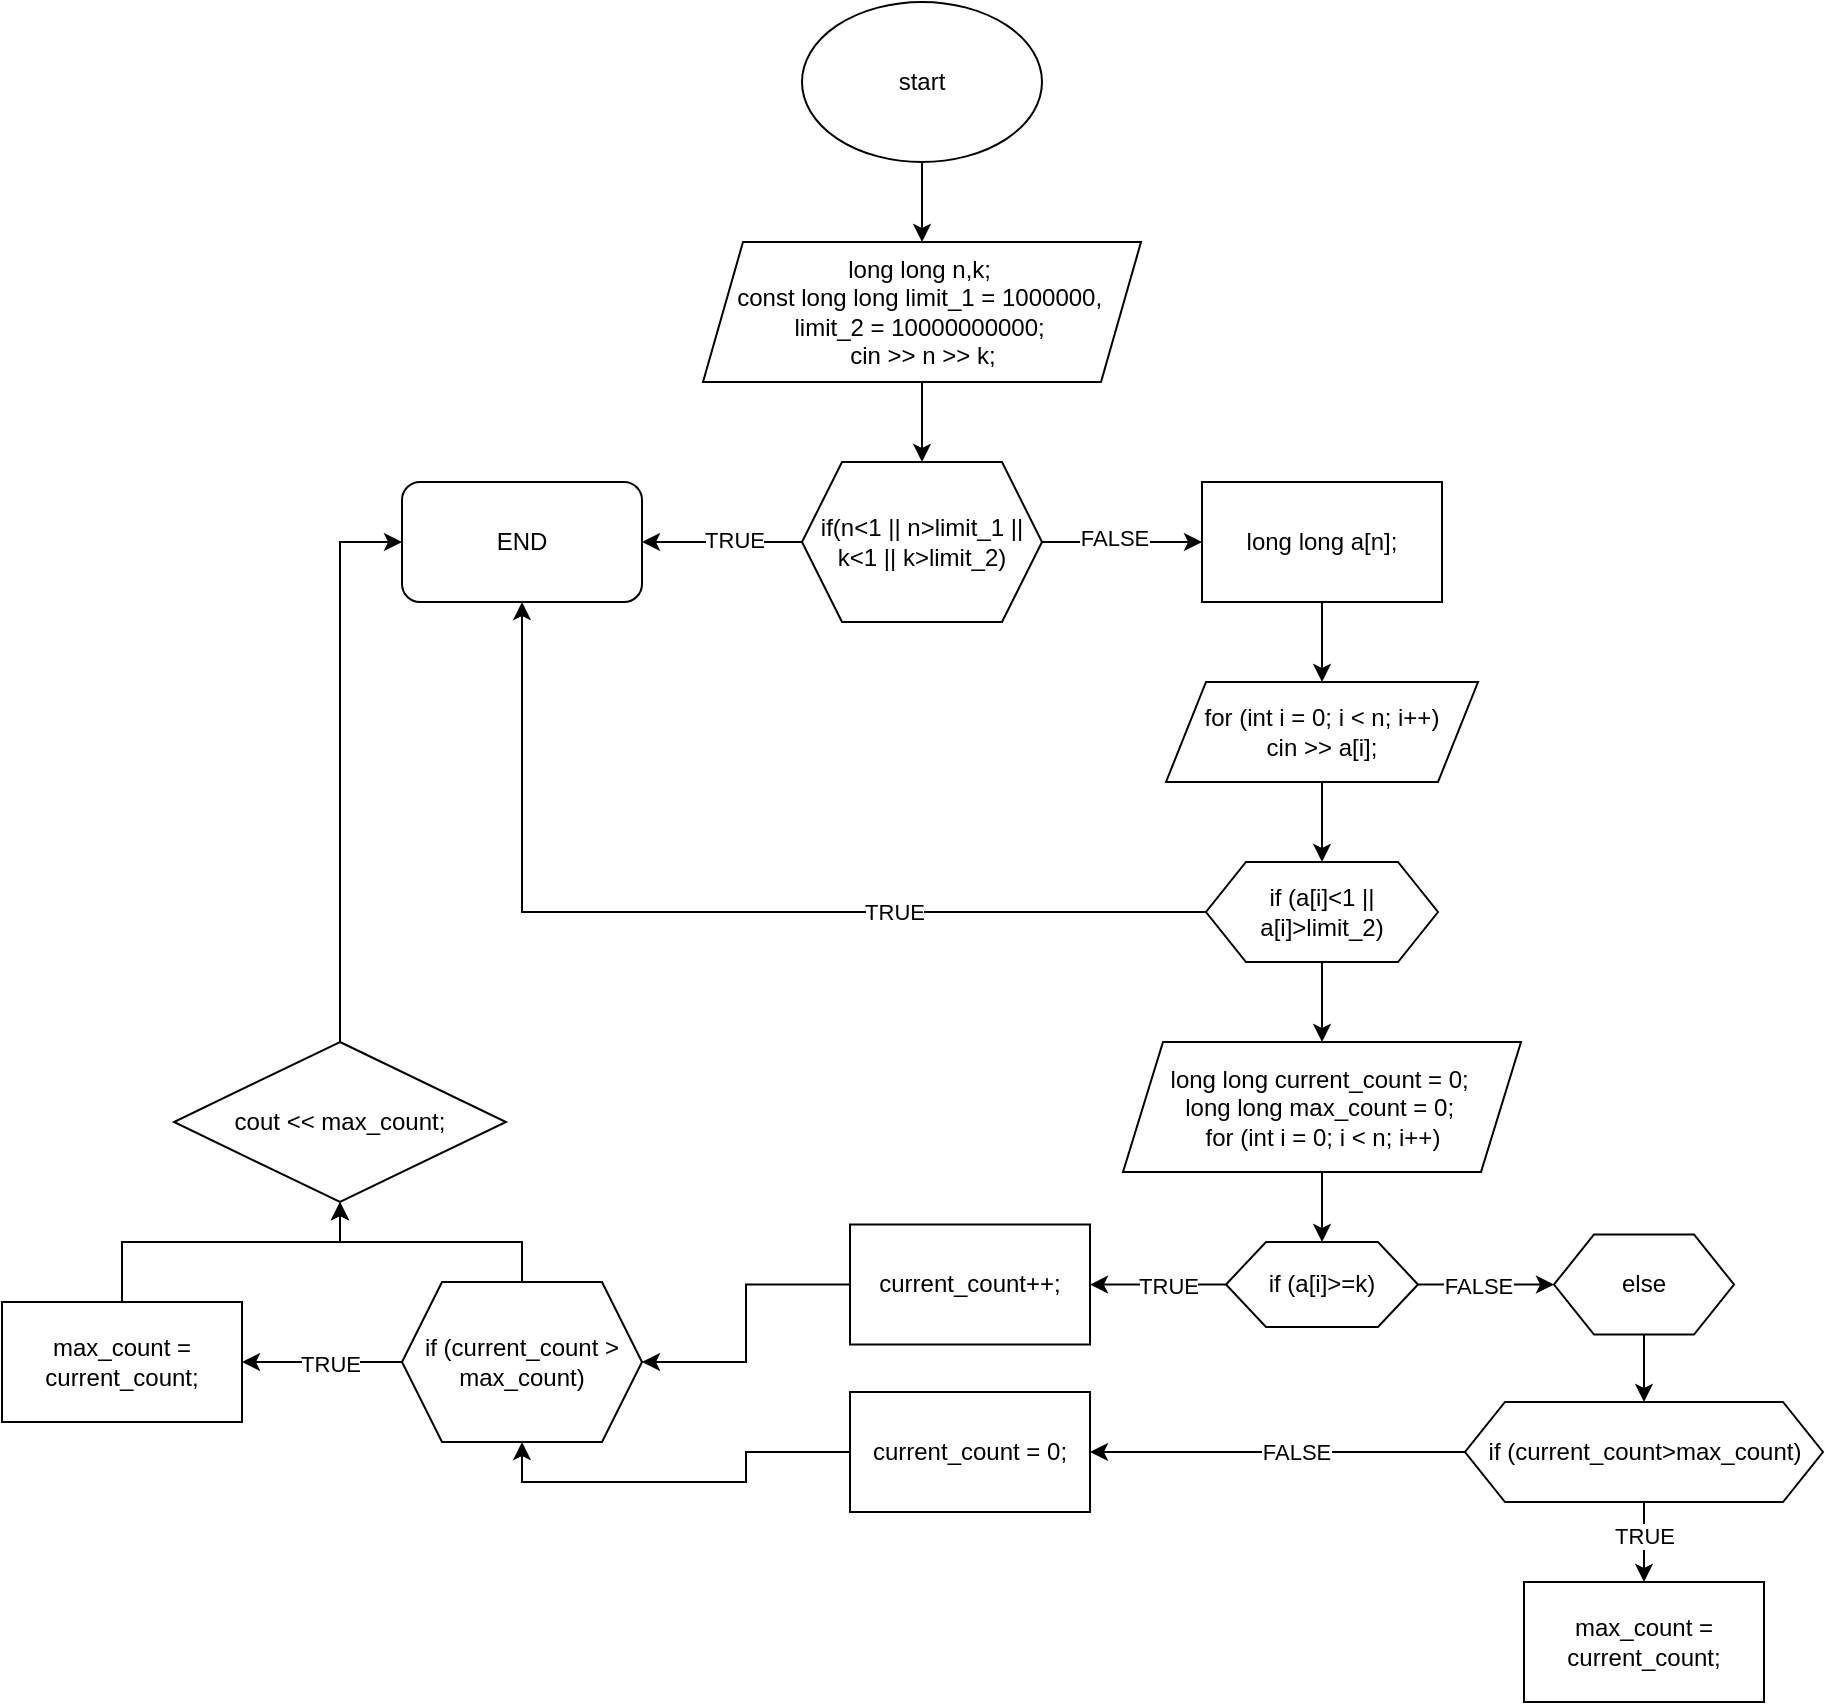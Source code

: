 <mxfile version="24.8.4">
  <diagram name="Page-1" id="LxDWiAEFKMDTajcgZDYq">
    <mxGraphModel dx="3046" dy="948" grid="1" gridSize="10" guides="1" tooltips="1" connect="1" arrows="1" fold="1" page="1" pageScale="1" pageWidth="827" pageHeight="1169" math="0" shadow="0">
      <root>
        <mxCell id="0" />
        <mxCell id="1" parent="0" />
        <mxCell id="z-pK6J4As9Oslm9gUAI6-3" value="" style="edgeStyle=orthogonalEdgeStyle;rounded=0;orthogonalLoop=1;jettySize=auto;html=1;" edge="1" parent="1" source="z-pK6J4As9Oslm9gUAI6-1" target="z-pK6J4As9Oslm9gUAI6-2">
          <mxGeometry relative="1" as="geometry" />
        </mxCell>
        <mxCell id="z-pK6J4As9Oslm9gUAI6-1" value="start" style="ellipse;whiteSpace=wrap;html=1;" vertex="1" parent="1">
          <mxGeometry x="354" y="40" width="120" height="80" as="geometry" />
        </mxCell>
        <mxCell id="z-pK6J4As9Oslm9gUAI6-8" value="" style="edgeStyle=orthogonalEdgeStyle;rounded=0;orthogonalLoop=1;jettySize=auto;html=1;" edge="1" parent="1" source="z-pK6J4As9Oslm9gUAI6-2" target="z-pK6J4As9Oslm9gUAI6-7">
          <mxGeometry relative="1" as="geometry" />
        </mxCell>
        <mxCell id="z-pK6J4As9Oslm9gUAI6-2" value="long long n,k;&amp;nbsp;&lt;div&gt;const long long limit_1 = 1000000,&amp;nbsp;&lt;div&gt;limit_2 = 10000000000;&amp;nbsp;&lt;div&gt;cin &amp;gt;&amp;gt; n &amp;gt;&amp;gt; k;&lt;/div&gt;&lt;/div&gt;&lt;/div&gt;" style="shape=parallelogram;perimeter=parallelogramPerimeter;whiteSpace=wrap;html=1;fixedSize=1;" vertex="1" parent="1">
          <mxGeometry x="304.5" y="160" width="219" height="70" as="geometry" />
        </mxCell>
        <mxCell id="z-pK6J4As9Oslm9gUAI6-13" value="" style="edgeStyle=orthogonalEdgeStyle;rounded=0;orthogonalLoop=1;jettySize=auto;html=1;" edge="1" parent="1" source="z-pK6J4As9Oslm9gUAI6-7" target="z-pK6J4As9Oslm9gUAI6-12">
          <mxGeometry relative="1" as="geometry" />
        </mxCell>
        <mxCell id="z-pK6J4As9Oslm9gUAI6-14" value="TRUE" style="edgeLabel;html=1;align=center;verticalAlign=middle;resizable=0;points=[];" vertex="1" connectable="0" parent="z-pK6J4As9Oslm9gUAI6-13">
          <mxGeometry x="-0.149" y="-1" relative="1" as="geometry">
            <mxPoint as="offset" />
          </mxGeometry>
        </mxCell>
        <mxCell id="z-pK6J4As9Oslm9gUAI6-16" value="" style="edgeStyle=orthogonalEdgeStyle;rounded=0;orthogonalLoop=1;jettySize=auto;html=1;" edge="1" parent="1" source="z-pK6J4As9Oslm9gUAI6-7" target="z-pK6J4As9Oslm9gUAI6-15">
          <mxGeometry relative="1" as="geometry" />
        </mxCell>
        <mxCell id="z-pK6J4As9Oslm9gUAI6-17" value="FALSE" style="edgeLabel;html=1;align=center;verticalAlign=middle;resizable=0;points=[];" vertex="1" connectable="0" parent="z-pK6J4As9Oslm9gUAI6-16">
          <mxGeometry x="-0.213" y="2" relative="1" as="geometry">
            <mxPoint x="4" as="offset" />
          </mxGeometry>
        </mxCell>
        <mxCell id="z-pK6J4As9Oslm9gUAI6-7" value="if(n&amp;lt;1 || n&amp;gt;limit_1 || k&amp;lt;1 || k&amp;gt;limit_2)" style="shape=hexagon;perimeter=hexagonPerimeter2;whiteSpace=wrap;html=1;fixedSize=1;" vertex="1" parent="1">
          <mxGeometry x="354" y="270" width="120" height="80" as="geometry" />
        </mxCell>
        <mxCell id="z-pK6J4As9Oslm9gUAI6-12" value="END" style="rounded=1;whiteSpace=wrap;html=1;" vertex="1" parent="1">
          <mxGeometry x="154" y="280" width="120" height="60" as="geometry" />
        </mxCell>
        <mxCell id="z-pK6J4As9Oslm9gUAI6-20" value="" style="edgeStyle=orthogonalEdgeStyle;rounded=0;orthogonalLoop=1;jettySize=auto;html=1;" edge="1" parent="1" source="z-pK6J4As9Oslm9gUAI6-15" target="z-pK6J4As9Oslm9gUAI6-19">
          <mxGeometry relative="1" as="geometry" />
        </mxCell>
        <mxCell id="z-pK6J4As9Oslm9gUAI6-15" value="long long a[n];" style="whiteSpace=wrap;html=1;" vertex="1" parent="1">
          <mxGeometry x="554" y="280" width="120" height="60" as="geometry" />
        </mxCell>
        <mxCell id="z-pK6J4As9Oslm9gUAI6-22" value="" style="edgeStyle=orthogonalEdgeStyle;rounded=0;orthogonalLoop=1;jettySize=auto;html=1;" edge="1" parent="1" source="z-pK6J4As9Oslm9gUAI6-19" target="z-pK6J4As9Oslm9gUAI6-21">
          <mxGeometry relative="1" as="geometry" />
        </mxCell>
        <mxCell id="z-pK6J4As9Oslm9gUAI6-19" value="for (int i = 0; i &amp;lt; n; i++)&lt;div&gt;cin &amp;gt;&amp;gt; a[i];&lt;/div&gt;" style="shape=parallelogram;perimeter=parallelogramPerimeter;whiteSpace=wrap;html=1;fixedSize=1;" vertex="1" parent="1">
          <mxGeometry x="536" y="380" width="156" height="50" as="geometry" />
        </mxCell>
        <mxCell id="z-pK6J4As9Oslm9gUAI6-23" style="edgeStyle=orthogonalEdgeStyle;rounded=0;orthogonalLoop=1;jettySize=auto;html=1;entryX=0.5;entryY=1;entryDx=0;entryDy=0;" edge="1" parent="1" source="z-pK6J4As9Oslm9gUAI6-21" target="z-pK6J4As9Oslm9gUAI6-12">
          <mxGeometry relative="1" as="geometry">
            <Array as="points">
              <mxPoint x="214" y="495" />
            </Array>
          </mxGeometry>
        </mxCell>
        <mxCell id="z-pK6J4As9Oslm9gUAI6-24" value="TRUE" style="edgeLabel;html=1;align=center;verticalAlign=middle;resizable=0;points=[];" vertex="1" connectable="0" parent="z-pK6J4As9Oslm9gUAI6-23">
          <mxGeometry x="-0.707" y="-2" relative="1" as="geometry">
            <mxPoint x="-83" y="2" as="offset" />
          </mxGeometry>
        </mxCell>
        <mxCell id="z-pK6J4As9Oslm9gUAI6-26" value="" style="edgeStyle=orthogonalEdgeStyle;rounded=0;orthogonalLoop=1;jettySize=auto;html=1;" edge="1" parent="1" source="z-pK6J4As9Oslm9gUAI6-21" target="z-pK6J4As9Oslm9gUAI6-25">
          <mxGeometry relative="1" as="geometry" />
        </mxCell>
        <mxCell id="z-pK6J4As9Oslm9gUAI6-21" value="if (a[i]&amp;lt;1 || a[i]&amp;gt;limit_2)" style="shape=hexagon;perimeter=hexagonPerimeter2;whiteSpace=wrap;html=1;fixedSize=1;" vertex="1" parent="1">
          <mxGeometry x="556" y="470" width="116" height="50" as="geometry" />
        </mxCell>
        <mxCell id="z-pK6J4As9Oslm9gUAI6-28" value="" style="edgeStyle=orthogonalEdgeStyle;rounded=0;orthogonalLoop=1;jettySize=auto;html=1;" edge="1" parent="1" source="z-pK6J4As9Oslm9gUAI6-25" target="z-pK6J4As9Oslm9gUAI6-27">
          <mxGeometry relative="1" as="geometry" />
        </mxCell>
        <mxCell id="z-pK6J4As9Oslm9gUAI6-25" value="long long current_count = 0;&amp;nbsp;&lt;div&gt;long long max_count = 0;&amp;nbsp;&lt;div&gt;for (int i = 0; i &amp;lt; n; i++)&lt;/div&gt;&lt;/div&gt;" style="shape=parallelogram;perimeter=parallelogramPerimeter;whiteSpace=wrap;html=1;fixedSize=1;" vertex="1" parent="1">
          <mxGeometry x="514.5" y="560" width="199" height="65" as="geometry" />
        </mxCell>
        <mxCell id="z-pK6J4As9Oslm9gUAI6-31" value="" style="edgeStyle=orthogonalEdgeStyle;rounded=0;orthogonalLoop=1;jettySize=auto;html=1;" edge="1" parent="1" source="z-pK6J4As9Oslm9gUAI6-27" target="z-pK6J4As9Oslm9gUAI6-30">
          <mxGeometry relative="1" as="geometry" />
        </mxCell>
        <mxCell id="z-pK6J4As9Oslm9gUAI6-36" value="TRUE" style="edgeLabel;html=1;align=center;verticalAlign=middle;resizable=0;points=[];" vertex="1" connectable="0" parent="z-pK6J4As9Oslm9gUAI6-31">
          <mxGeometry x="-0.397" y="2" relative="1" as="geometry">
            <mxPoint x="-9" y="-2" as="offset" />
          </mxGeometry>
        </mxCell>
        <mxCell id="z-pK6J4As9Oslm9gUAI6-33" value="" style="edgeStyle=orthogonalEdgeStyle;rounded=0;orthogonalLoop=1;jettySize=auto;html=1;" edge="1" parent="1" source="z-pK6J4As9Oslm9gUAI6-27">
          <mxGeometry relative="1" as="geometry">
            <mxPoint x="730.0" y="681.31" as="targetPoint" />
          </mxGeometry>
        </mxCell>
        <mxCell id="z-pK6J4As9Oslm9gUAI6-35" value="FALSE" style="edgeLabel;html=1;align=center;verticalAlign=middle;resizable=0;points=[];" vertex="1" connectable="0" parent="z-pK6J4As9Oslm9gUAI6-33">
          <mxGeometry x="0.038" relative="1" as="geometry">
            <mxPoint x="-5" as="offset" />
          </mxGeometry>
        </mxCell>
        <mxCell id="z-pK6J4As9Oslm9gUAI6-27" value="if (a[i]&gt;=k)" style="shape=hexagon;perimeter=hexagonPerimeter2;whiteSpace=wrap;html=1;fixedSize=1;" vertex="1" parent="1">
          <mxGeometry x="566" y="660" width="96" height="42.5" as="geometry" />
        </mxCell>
        <mxCell id="z-pK6J4As9Oslm9gUAI6-48" value="" style="edgeStyle=orthogonalEdgeStyle;rounded=0;orthogonalLoop=1;jettySize=auto;html=1;" edge="1" parent="1" source="z-pK6J4As9Oslm9gUAI6-30" target="z-pK6J4As9Oslm9gUAI6-47">
          <mxGeometry relative="1" as="geometry" />
        </mxCell>
        <mxCell id="z-pK6J4As9Oslm9gUAI6-30" value="current_count++;" style="whiteSpace=wrap;html=1;" vertex="1" parent="1">
          <mxGeometry x="378" y="651.25" width="120" height="60" as="geometry" />
        </mxCell>
        <mxCell id="z-pK6J4As9Oslm9gUAI6-40" value="" style="edgeStyle=orthogonalEdgeStyle;rounded=0;orthogonalLoop=1;jettySize=auto;html=1;" edge="1" parent="1" source="z-pK6J4As9Oslm9gUAI6-37" target="z-pK6J4As9Oslm9gUAI6-39">
          <mxGeometry relative="1" as="geometry" />
        </mxCell>
        <mxCell id="z-pK6J4As9Oslm9gUAI6-41" value="TRUE" style="edgeLabel;html=1;align=center;verticalAlign=middle;resizable=0;points=[];" vertex="1" connectable="0" parent="z-pK6J4As9Oslm9gUAI6-40">
          <mxGeometry x="-0.183" relative="1" as="geometry">
            <mxPoint as="offset" />
          </mxGeometry>
        </mxCell>
        <mxCell id="z-pK6J4As9Oslm9gUAI6-45" value="" style="edgeStyle=orthogonalEdgeStyle;rounded=0;orthogonalLoop=1;jettySize=auto;html=1;" edge="1" parent="1" source="z-pK6J4As9Oslm9gUAI6-37" target="z-pK6J4As9Oslm9gUAI6-44">
          <mxGeometry relative="1" as="geometry" />
        </mxCell>
        <mxCell id="z-pK6J4As9Oslm9gUAI6-46" value="FALSE" style="edgeLabel;html=1;align=center;verticalAlign=middle;resizable=0;points=[];" vertex="1" connectable="0" parent="z-pK6J4As9Oslm9gUAI6-45">
          <mxGeometry x="0.005" y="-3" relative="1" as="geometry">
            <mxPoint x="9" y="3" as="offset" />
          </mxGeometry>
        </mxCell>
        <mxCell id="z-pK6J4As9Oslm9gUAI6-37" value="if (current_count&amp;gt;max_count)" style="shape=hexagon;perimeter=hexagonPerimeter2;whiteSpace=wrap;html=1;fixedSize=1;" vertex="1" parent="1">
          <mxGeometry x="685.5" y="740" width="179" height="50" as="geometry" />
        </mxCell>
        <mxCell id="z-pK6J4As9Oslm9gUAI6-39" value="max_count = current_count;" style="whiteSpace=wrap;html=1;" vertex="1" parent="1">
          <mxGeometry x="715" y="830" width="120" height="60" as="geometry" />
        </mxCell>
        <mxCell id="z-pK6J4As9Oslm9gUAI6-43" value="" style="edgeStyle=orthogonalEdgeStyle;rounded=0;orthogonalLoop=1;jettySize=auto;html=1;" edge="1" parent="1" source="z-pK6J4As9Oslm9gUAI6-42" target="z-pK6J4As9Oslm9gUAI6-37">
          <mxGeometry relative="1" as="geometry" />
        </mxCell>
        <mxCell id="z-pK6J4As9Oslm9gUAI6-42" value="else" style="shape=hexagon;perimeter=hexagonPerimeter2;whiteSpace=wrap;html=1;fixedSize=1;" vertex="1" parent="1">
          <mxGeometry x="730" y="656.25" width="90" height="50" as="geometry" />
        </mxCell>
        <mxCell id="z-pK6J4As9Oslm9gUAI6-49" style="edgeStyle=orthogonalEdgeStyle;rounded=0;orthogonalLoop=1;jettySize=auto;html=1;entryX=0.5;entryY=1;entryDx=0;entryDy=0;" edge="1" parent="1" source="z-pK6J4As9Oslm9gUAI6-44" target="z-pK6J4As9Oslm9gUAI6-47">
          <mxGeometry relative="1" as="geometry" />
        </mxCell>
        <mxCell id="z-pK6J4As9Oslm9gUAI6-44" value="current_count = 0;" style="whiteSpace=wrap;html=1;" vertex="1" parent="1">
          <mxGeometry x="378" y="735" width="120" height="60" as="geometry" />
        </mxCell>
        <mxCell id="z-pK6J4As9Oslm9gUAI6-51" value="" style="edgeStyle=orthogonalEdgeStyle;rounded=0;orthogonalLoop=1;jettySize=auto;html=1;" edge="1" parent="1" source="z-pK6J4As9Oslm9gUAI6-47" target="z-pK6J4As9Oslm9gUAI6-50">
          <mxGeometry relative="1" as="geometry" />
        </mxCell>
        <mxCell id="z-pK6J4As9Oslm9gUAI6-52" value="TRUE" style="edgeLabel;html=1;align=center;verticalAlign=middle;resizable=0;points=[];" vertex="1" connectable="0" parent="z-pK6J4As9Oslm9gUAI6-51">
          <mxGeometry x="-0.095" y="1" relative="1" as="geometry">
            <mxPoint as="offset" />
          </mxGeometry>
        </mxCell>
        <mxCell id="z-pK6J4As9Oslm9gUAI6-54" value="" style="edgeStyle=orthogonalEdgeStyle;rounded=0;orthogonalLoop=1;jettySize=auto;html=1;" edge="1" parent="1" source="z-pK6J4As9Oslm9gUAI6-47" target="z-pK6J4As9Oslm9gUAI6-53">
          <mxGeometry relative="1" as="geometry" />
        </mxCell>
        <mxCell id="z-pK6J4As9Oslm9gUAI6-47" value="if (current_count &amp;gt; max_count)" style="shape=hexagon;perimeter=hexagonPerimeter2;whiteSpace=wrap;html=1;fixedSize=1;" vertex="1" parent="1">
          <mxGeometry x="154" y="680" width="120" height="80" as="geometry" />
        </mxCell>
        <mxCell id="z-pK6J4As9Oslm9gUAI6-55" style="edgeStyle=orthogonalEdgeStyle;rounded=0;orthogonalLoop=1;jettySize=auto;html=1;" edge="1" parent="1" source="z-pK6J4As9Oslm9gUAI6-50" target="z-pK6J4As9Oslm9gUAI6-53">
          <mxGeometry relative="1" as="geometry">
            <Array as="points">
              <mxPoint x="14" y="660" />
              <mxPoint x="123" y="660" />
            </Array>
          </mxGeometry>
        </mxCell>
        <mxCell id="z-pK6J4As9Oslm9gUAI6-50" value="max_count = current_count;" style="whiteSpace=wrap;html=1;" vertex="1" parent="1">
          <mxGeometry x="-46" y="690" width="120" height="60" as="geometry" />
        </mxCell>
        <mxCell id="z-pK6J4As9Oslm9gUAI6-56" style="edgeStyle=orthogonalEdgeStyle;rounded=0;orthogonalLoop=1;jettySize=auto;html=1;entryX=0;entryY=0.5;entryDx=0;entryDy=0;" edge="1" parent="1" source="z-pK6J4As9Oslm9gUAI6-53" target="z-pK6J4As9Oslm9gUAI6-12">
          <mxGeometry relative="1" as="geometry" />
        </mxCell>
        <mxCell id="z-pK6J4As9Oslm9gUAI6-53" value="cout &amp;lt;&amp;lt; max_count;" style="rhombus;whiteSpace=wrap;html=1;" vertex="1" parent="1">
          <mxGeometry x="40" y="560" width="166" height="80" as="geometry" />
        </mxCell>
      </root>
    </mxGraphModel>
  </diagram>
</mxfile>

